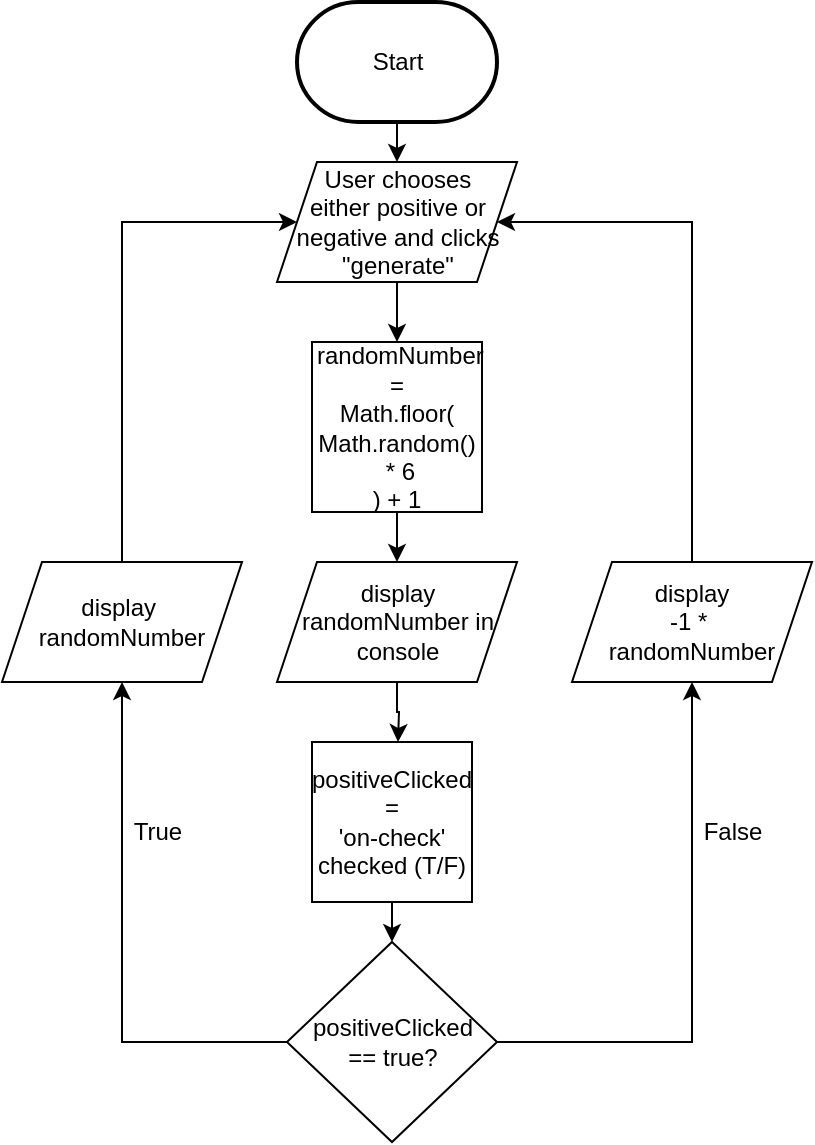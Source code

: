 <mxfile>
    <diagram id="HIP3nbAZw_EuaXWnEj3U" name="Page-1">
        <mxGraphModel dx="1278" dy="405" grid="1" gridSize="10" guides="1" tooltips="1" connect="1" arrows="1" fold="1" page="1" pageScale="1" pageWidth="850" pageHeight="1100" math="0" shadow="0">
            <root>
                <mxCell id="0"/>
                <mxCell id="1" parent="0"/>
                <mxCell id="4" style="edgeStyle=orthogonalEdgeStyle;html=1;rounded=0;entryX=0.5;entryY=0;entryDx=0;entryDy=0;" parent="1" source="2" target="25" edge="1">
                    <mxGeometry relative="1" as="geometry">
                        <mxPoint x="280" y="450" as="targetPoint"/>
                    </mxGeometry>
                </mxCell>
                <mxCell id="2" value="Start" style="strokeWidth=2;html=1;shape=mxgraph.flowchart.terminator;whiteSpace=wrap;" parent="1" vertex="1">
                    <mxGeometry x="227.5" y="310" width="100" height="60" as="geometry"/>
                </mxCell>
                <mxCell id="27" style="edgeStyle=orthogonalEdgeStyle;html=1;exitX=0.5;exitY=1;exitDx=0;exitDy=0;entryX=0.5;entryY=0;entryDx=0;entryDy=0;" edge="1" parent="1" source="25" target="26">
                    <mxGeometry relative="1" as="geometry"/>
                </mxCell>
                <mxCell id="25" value="User chooses&lt;br&gt;either positive or&lt;br&gt;negative and clicks&lt;br&gt;&quot;generate&quot;" style="shape=parallelogram;perimeter=parallelogramPerimeter;whiteSpace=wrap;html=1;fixedSize=1;" vertex="1" parent="1">
                    <mxGeometry x="217.5" y="390" width="120" height="60" as="geometry"/>
                </mxCell>
                <mxCell id="29" style="edgeStyle=orthogonalEdgeStyle;html=1;exitX=0.5;exitY=1;exitDx=0;exitDy=0;entryX=0.5;entryY=0;entryDx=0;entryDy=0;" edge="1" parent="1" source="26" target="28">
                    <mxGeometry relative="1" as="geometry"/>
                </mxCell>
                <mxCell id="26" value="&amp;nbsp;randomNumber = &lt;br&gt;Math.floor(&lt;br&gt;Math.random()&lt;br&gt;&amp;nbsp;* 6&lt;br&gt;) + 1" style="whiteSpace=wrap;html=1;aspect=fixed;" vertex="1" parent="1">
                    <mxGeometry x="235" y="480" width="85" height="85" as="geometry"/>
                </mxCell>
                <mxCell id="30" style="edgeStyle=orthogonalEdgeStyle;html=1;exitX=0.5;exitY=1;exitDx=0;exitDy=0;rounded=0;" edge="1" parent="1" source="28">
                    <mxGeometry relative="1" as="geometry">
                        <mxPoint x="278" y="680" as="targetPoint"/>
                    </mxGeometry>
                </mxCell>
                <mxCell id="28" value="display randomNumber in console" style="shape=parallelogram;perimeter=parallelogramPerimeter;whiteSpace=wrap;html=1;fixedSize=1;" vertex="1" parent="1">
                    <mxGeometry x="217.5" y="590" width="120" height="60" as="geometry"/>
                </mxCell>
                <mxCell id="33" style="edgeStyle=orthogonalEdgeStyle;rounded=0;html=1;exitX=0.5;exitY=1;exitDx=0;exitDy=0;entryX=0.5;entryY=0;entryDx=0;entryDy=0;" edge="1" parent="1" source="31" target="32">
                    <mxGeometry relative="1" as="geometry"/>
                </mxCell>
                <mxCell id="31" value="positiveClicked&lt;br&gt;=&lt;br&gt;'on-check'&lt;br&gt;checked (T/F)" style="whiteSpace=wrap;html=1;aspect=fixed;" vertex="1" parent="1">
                    <mxGeometry x="235" y="680" width="80" height="80" as="geometry"/>
                </mxCell>
                <mxCell id="34" style="edgeStyle=orthogonalEdgeStyle;rounded=0;html=1;exitX=1;exitY=0.5;exitDx=0;exitDy=0;" edge="1" parent="1" source="32" target="36">
                    <mxGeometry relative="1" as="geometry">
                        <mxPoint x="370" y="640" as="targetPoint"/>
                    </mxGeometry>
                </mxCell>
                <mxCell id="38" style="edgeStyle=orthogonalEdgeStyle;rounded=0;html=1;exitX=0;exitY=0.5;exitDx=0;exitDy=0;entryX=0.5;entryY=1;entryDx=0;entryDy=0;" edge="1" parent="1" source="32" target="39">
                    <mxGeometry relative="1" as="geometry">
                        <mxPoint x="170" y="650" as="targetPoint"/>
                    </mxGeometry>
                </mxCell>
                <mxCell id="32" value="positiveClicked&lt;br&gt;== true?" style="rhombus;whiteSpace=wrap;html=1;" vertex="1" parent="1">
                    <mxGeometry x="222.5" y="780" width="105" height="100" as="geometry"/>
                </mxCell>
                <mxCell id="35" value="False" style="text;html=1;align=center;verticalAlign=middle;resizable=0;points=[];autosize=1;strokeColor=none;fillColor=none;" vertex="1" parent="1">
                    <mxGeometry x="420" y="710" width="50" height="30" as="geometry"/>
                </mxCell>
                <mxCell id="37" style="edgeStyle=orthogonalEdgeStyle;rounded=0;html=1;exitX=0.5;exitY=0;exitDx=0;exitDy=0;entryX=1;entryY=0.5;entryDx=0;entryDy=0;" edge="1" parent="1" source="36" target="25">
                    <mxGeometry relative="1" as="geometry">
                        <mxPoint x="395" y="410" as="targetPoint"/>
                        <Array as="points">
                            <mxPoint x="425" y="420"/>
                        </Array>
                    </mxGeometry>
                </mxCell>
                <mxCell id="36" value="display&lt;br&gt;-1 *&amp;nbsp;&lt;br&gt;randomNumber" style="shape=parallelogram;perimeter=parallelogramPerimeter;whiteSpace=wrap;html=1;fixedSize=1;" vertex="1" parent="1">
                    <mxGeometry x="365" y="590" width="120" height="60" as="geometry"/>
                </mxCell>
                <mxCell id="41" style="edgeStyle=orthogonalEdgeStyle;rounded=0;html=1;exitX=0.5;exitY=0;exitDx=0;exitDy=0;entryX=0;entryY=0.5;entryDx=0;entryDy=0;" edge="1" parent="1" source="39" target="25">
                    <mxGeometry relative="1" as="geometry">
                        <Array as="points">
                            <mxPoint x="140" y="420"/>
                        </Array>
                    </mxGeometry>
                </mxCell>
                <mxCell id="39" value="display&amp;nbsp;&lt;br&gt;randomNumber" style="shape=parallelogram;perimeter=parallelogramPerimeter;whiteSpace=wrap;html=1;fixedSize=1;" vertex="1" parent="1">
                    <mxGeometry x="80" y="590" width="120" height="60" as="geometry"/>
                </mxCell>
                <mxCell id="40" value="True" style="text;html=1;strokeColor=none;fillColor=none;align=center;verticalAlign=middle;whiteSpace=wrap;rounded=0;" vertex="1" parent="1">
                    <mxGeometry x="128" y="710" width="60" height="30" as="geometry"/>
                </mxCell>
            </root>
        </mxGraphModel>
    </diagram>
</mxfile>